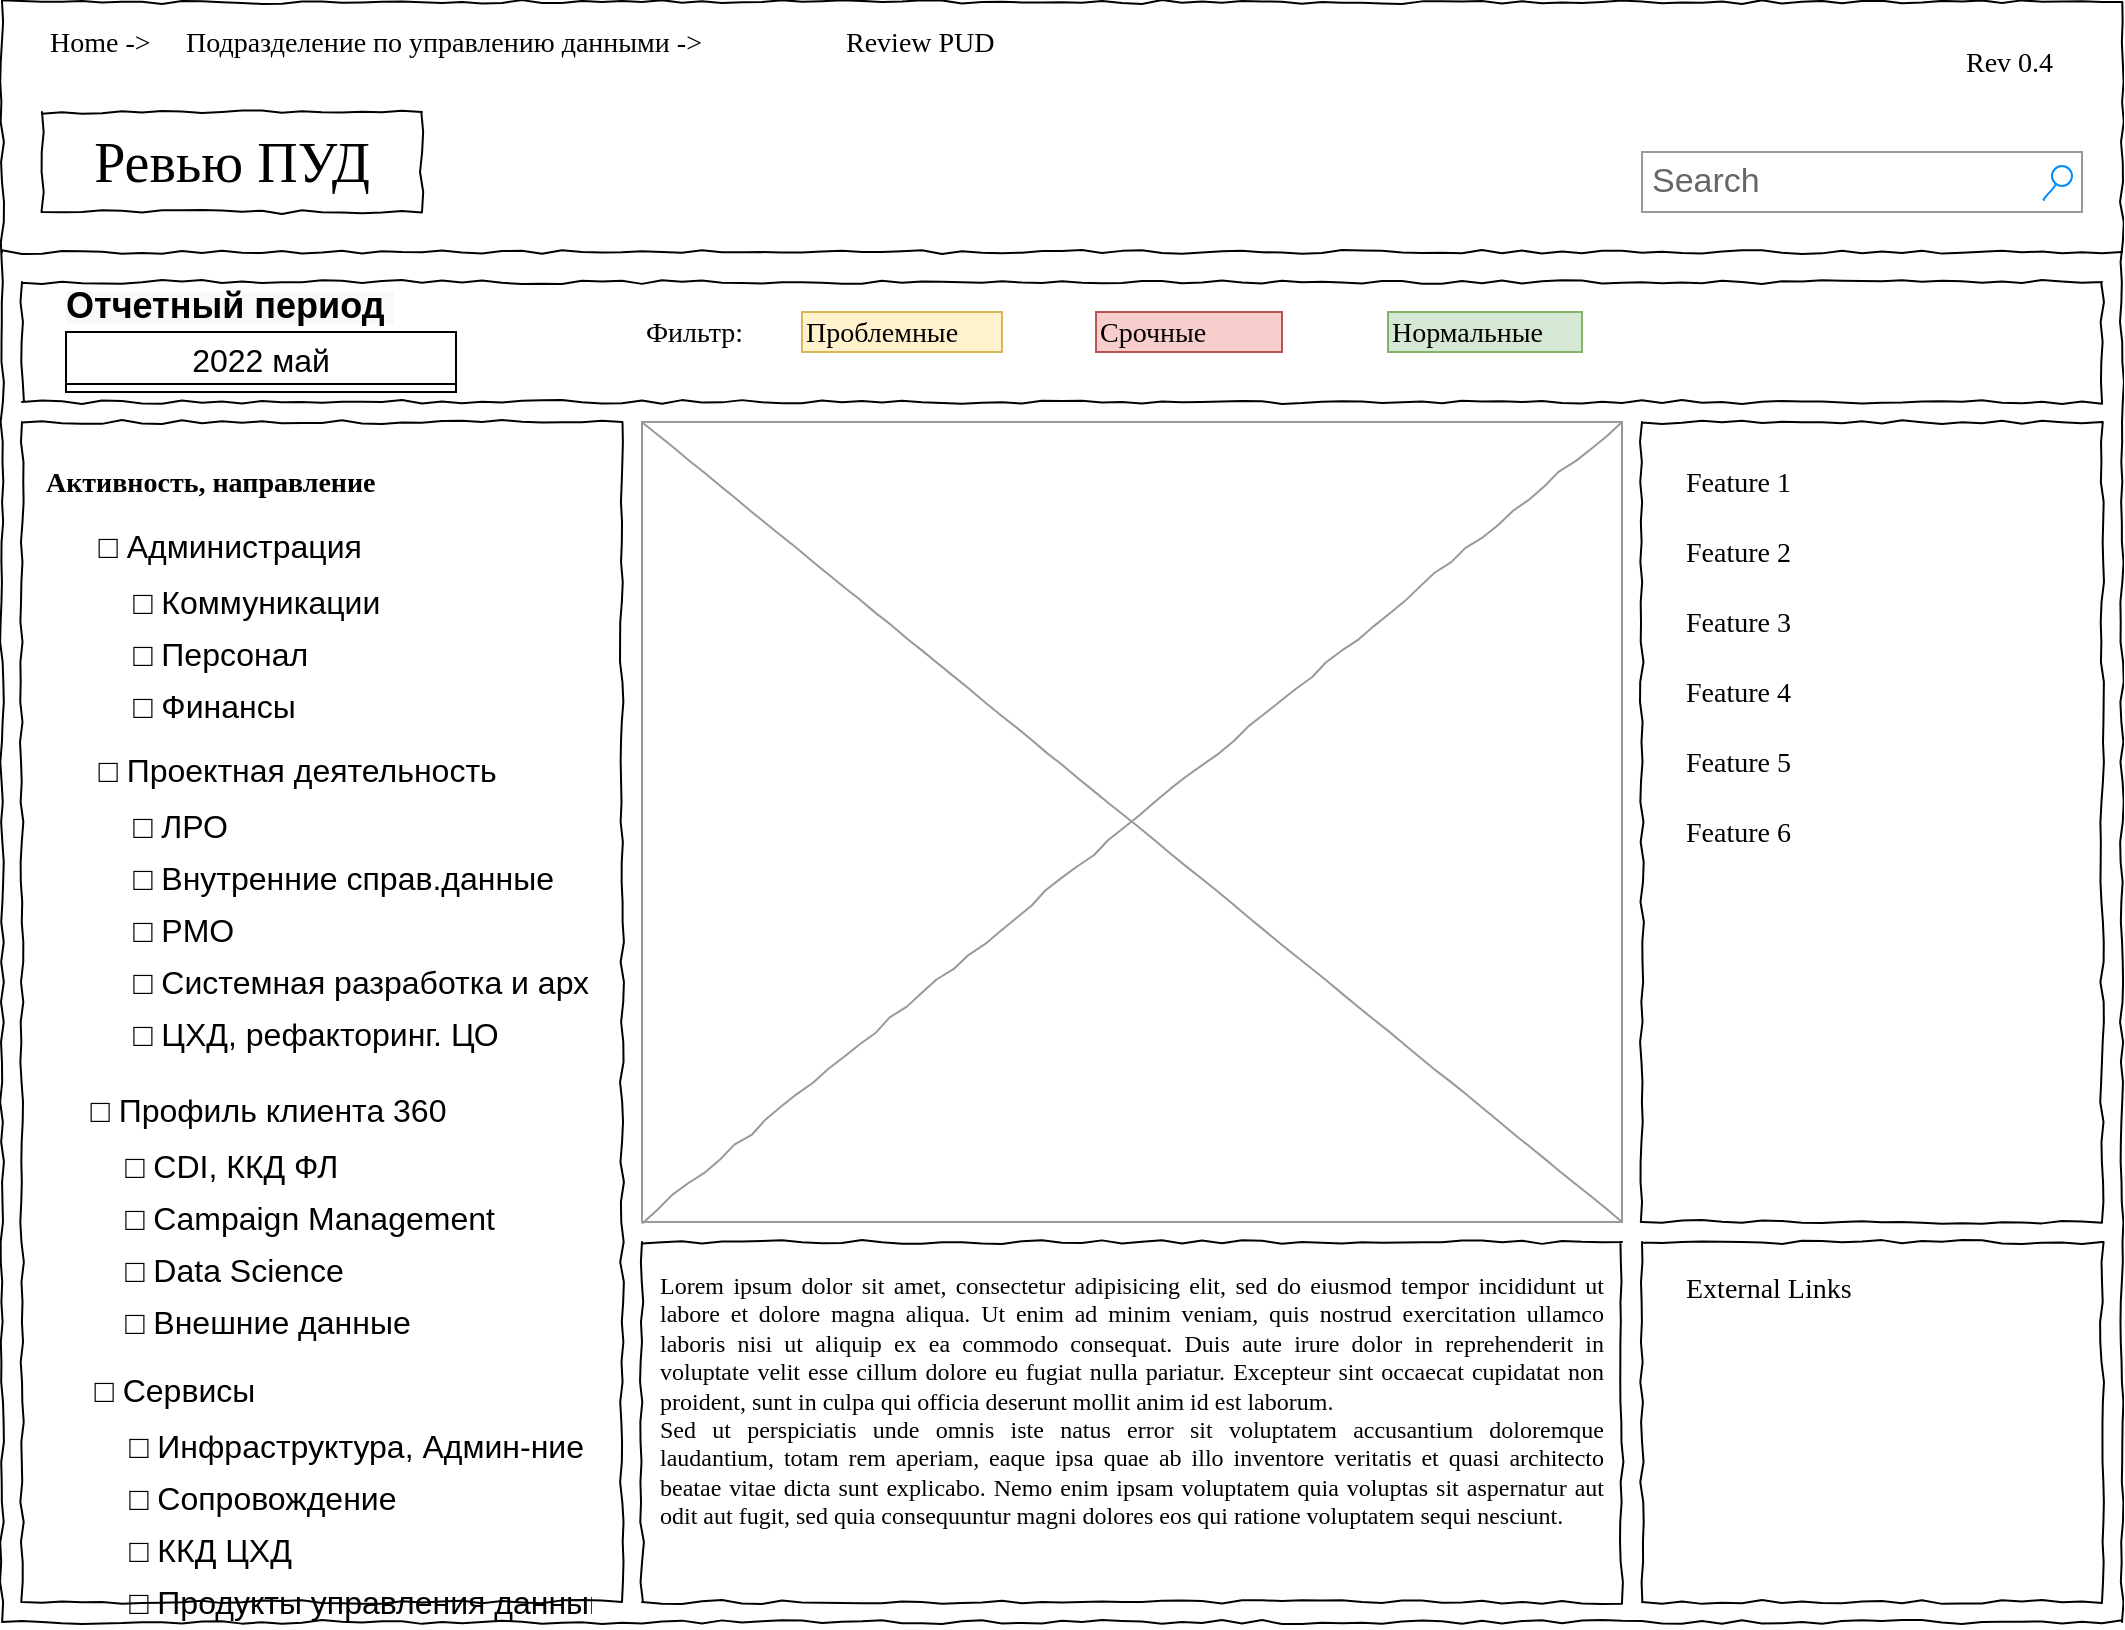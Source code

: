 <mxfile version="20.0.3" type="github">
  <diagram name="Page-1" id="03018318-947c-dd8e-b7a3-06fadd420f32">
    <mxGraphModel dx="1210" dy="535" grid="1" gridSize="10" guides="1" tooltips="1" connect="1" arrows="1" fold="1" page="1" pageScale="1" pageWidth="1100" pageHeight="850" background="#ffffff" math="0" shadow="0">
      <root>
        <mxCell id="0" />
        <mxCell id="1" parent="0" />
        <mxCell id="677b7b8949515195-1" value="" style="whiteSpace=wrap;html=1;rounded=0;shadow=0;labelBackgroundColor=none;strokeColor=#000000;strokeWidth=1;fillColor=none;fontFamily=Verdana;fontSize=12;fontColor=#000000;align=center;comic=1;" parent="1" vertex="1">
          <mxGeometry x="20" y="20" width="1060" height="810" as="geometry" />
        </mxCell>
        <mxCell id="677b7b8949515195-2" value="Ревью ПУД" style="whiteSpace=wrap;html=1;rounded=0;shadow=0;labelBackgroundColor=none;strokeWidth=1;fontFamily=Verdana;fontSize=28;align=center;comic=1;" parent="1" vertex="1">
          <mxGeometry x="40" y="75" width="190" height="50" as="geometry" />
        </mxCell>
        <mxCell id="677b7b8949515195-3" value="Search" style="strokeWidth=1;shadow=0;dashed=0;align=center;html=1;shape=mxgraph.mockup.forms.searchBox;strokeColor=#999999;mainText=;strokeColor2=#008cff;fontColor=#666666;fontSize=17;align=left;spacingLeft=3;rounded=0;labelBackgroundColor=none;comic=1;" parent="1" vertex="1">
          <mxGeometry x="840" y="95" width="220" height="30" as="geometry" />
        </mxCell>
        <mxCell id="677b7b8949515195-4" value="Home -&amp;gt;" style="text;html=1;points=[];align=left;verticalAlign=top;spacingTop=-4;fontSize=14;fontFamily=Verdana" parent="1" vertex="1">
          <mxGeometry x="42" y="30" width="60" height="20" as="geometry" />
        </mxCell>
        <mxCell id="677b7b8949515195-5" value="Подразделение по управлению данными -&amp;gt;" style="text;html=1;points=[];align=left;verticalAlign=top;spacingTop=-4;fontSize=14;fontFamily=Verdana" parent="1" vertex="1">
          <mxGeometry x="110" y="30" width="330" height="20" as="geometry" />
        </mxCell>
        <mxCell id="677b7b8949515195-6" value="Review PUD" style="text;html=1;points=[];align=left;verticalAlign=top;spacingTop=-4;fontSize=14;fontFamily=Verdana" parent="1" vertex="1">
          <mxGeometry x="440" y="30" width="60" height="20" as="geometry" />
        </mxCell>
        <mxCell id="677b7b8949515195-7" value="Rev 0.4" style="text;html=1;points=[];align=left;verticalAlign=top;spacingTop=-4;fontSize=14;fontFamily=Verdana" parent="1" vertex="1">
          <mxGeometry x="1000" y="40" width="60" height="20" as="geometry" />
        </mxCell>
        <mxCell id="677b7b8949515195-8" value="" style="whiteSpace=wrap;html=1;rounded=0;shadow=0;labelBackgroundColor=none;strokeWidth=1;fillColor=none;fontFamily=Verdana;fontSize=12;align=center;comic=1;" parent="1" vertex="1">
          <mxGeometry x="30" y="230" width="300" height="590" as="geometry" />
        </mxCell>
        <mxCell id="677b7b8949515195-9" value="" style="line;strokeWidth=1;html=1;rounded=0;shadow=0;labelBackgroundColor=none;fillColor=none;fontFamily=Verdana;fontSize=14;fontColor=#000000;align=center;comic=1;" parent="1" vertex="1">
          <mxGeometry x="20" y="140" width="1060" height="10" as="geometry" />
        </mxCell>
        <mxCell id="677b7b8949515195-10" value="" style="whiteSpace=wrap;html=1;rounded=0;shadow=0;labelBackgroundColor=none;strokeWidth=1;fillColor=none;fontFamily=Verdana;fontSize=12;align=center;comic=1;" parent="1" vertex="1">
          <mxGeometry x="30" y="160" width="1040" height="60" as="geometry" />
        </mxCell>
        <mxCell id="677b7b8949515195-11" value="Проблемные" style="text;html=1;points=[];align=left;verticalAlign=top;spacingTop=-4;fontSize=14;fontFamily=Verdana;fillColor=#fff2cc;strokeColor=#d6b656;" parent="1" vertex="1">
          <mxGeometry x="420" y="175" width="100" height="20" as="geometry" />
        </mxCell>
        <mxCell id="677b7b8949515195-12" value="Срочные" style="text;html=1;points=[];align=left;verticalAlign=top;spacingTop=-4;fontSize=14;fontFamily=Verdana;fillColor=#f8cecc;strokeColor=#b85450;" parent="1" vertex="1">
          <mxGeometry x="567" y="175" width="93" height="20" as="geometry" />
        </mxCell>
        <mxCell id="677b7b8949515195-13" value="Нормальные" style="text;html=1;points=[];align=left;verticalAlign=top;spacingTop=-4;fontSize=14;fontFamily=Verdana;fillColor=#d5e8d4;strokeColor=#82b366;" parent="1" vertex="1">
          <mxGeometry x="713" y="175" width="97" height="20" as="geometry" />
        </mxCell>
        <mxCell id="677b7b8949515195-15" value="&lt;div style=&quot;text-align: justify&quot;&gt;&lt;span&gt;Lorem ipsum dolor sit amet, consectetur adipisicing elit, sed do eiusmod tempor incididunt ut labore et dolore magna aliqua. Ut enim ad minim veniam, quis nostrud exercitation ullamco laboris nisi ut aliquip ex ea commodo consequat. Duis aute irure dolor in reprehenderit in voluptate velit esse cillum dolore eu fugiat nulla pariatur. Excepteur sint occaecat cupidatat non proident, sunt in culpa qui officia deserunt mollit anim id est laborum.&lt;/span&gt;&lt;/div&gt;&lt;div style=&quot;text-align: justify&quot;&gt;&lt;span&gt;Sed ut perspiciatis unde omnis iste natus error sit voluptatem accusantium doloremque laudantium, totam rem aperiam, eaque ipsa quae ab illo inventore veritatis et quasi architecto beatae vitae dicta sunt explicabo. Nemo enim ipsam voluptatem quia voluptas sit aspernatur aut odit aut fugit, sed quia consequuntur magni dolores eos qui ratione voluptatem sequi nesciunt.&amp;nbsp;&lt;/span&gt;&lt;/div&gt;" style="whiteSpace=wrap;html=1;rounded=0;shadow=0;labelBackgroundColor=none;strokeWidth=1;fillColor=none;fontFamily=Verdana;fontSize=12;align=center;verticalAlign=top;spacing=10;comic=1;" parent="1" vertex="1">
          <mxGeometry x="340" y="640" width="490" height="180" as="geometry" />
        </mxCell>
        <mxCell id="677b7b8949515195-16" value="" style="verticalLabelPosition=bottom;shadow=0;dashed=0;align=center;html=1;verticalAlign=top;strokeWidth=1;shape=mxgraph.mockup.graphics.simpleIcon;strokeColor=#999999;rounded=0;labelBackgroundColor=none;fontFamily=Verdana;fontSize=14;fontColor=#000000;comic=1;" parent="1" vertex="1">
          <mxGeometry x="340" y="230" width="490" height="400" as="geometry" />
        </mxCell>
        <mxCell id="677b7b8949515195-25" value="" style="whiteSpace=wrap;html=1;rounded=0;shadow=0;labelBackgroundColor=none;strokeWidth=1;fillColor=none;fontFamily=Verdana;fontSize=12;align=center;comic=1;" parent="1" vertex="1">
          <mxGeometry x="840" y="230" width="230" height="400" as="geometry" />
        </mxCell>
        <mxCell id="677b7b8949515195-26" value="" style="whiteSpace=wrap;html=1;rounded=0;shadow=0;labelBackgroundColor=none;strokeWidth=1;fillColor=none;fontFamily=Verdana;fontSize=12;align=center;comic=1;" parent="1" vertex="1">
          <mxGeometry x="840" y="640" width="230" height="180" as="geometry" />
        </mxCell>
        <mxCell id="677b7b8949515195-42" value="External Links" style="text;html=1;points=[];align=left;verticalAlign=top;spacingTop=-4;fontSize=14;fontFamily=Verdana" parent="1" vertex="1">
          <mxGeometry x="860" y="653" width="170" height="20" as="geometry" />
        </mxCell>
        <mxCell id="677b7b8949515195-44" value="Feature 1" style="text;html=1;points=[];align=left;verticalAlign=top;spacingTop=-4;fontSize=14;fontFamily=Verdana" parent="1" vertex="1">
          <mxGeometry x="860" y="250" width="170" height="20" as="geometry" />
        </mxCell>
        <mxCell id="677b7b8949515195-45" value="Feature 2" style="text;html=1;points=[];align=left;verticalAlign=top;spacingTop=-4;fontSize=14;fontFamily=Verdana" parent="1" vertex="1">
          <mxGeometry x="860" y="285" width="170" height="20" as="geometry" />
        </mxCell>
        <mxCell id="677b7b8949515195-46" value="Feature 3" style="text;html=1;points=[];align=left;verticalAlign=top;spacingTop=-4;fontSize=14;fontFamily=Verdana" parent="1" vertex="1">
          <mxGeometry x="860" y="320" width="170" height="20" as="geometry" />
        </mxCell>
        <mxCell id="677b7b8949515195-47" value="Feature 4" style="text;html=1;points=[];align=left;verticalAlign=top;spacingTop=-4;fontSize=14;fontFamily=Verdana" parent="1" vertex="1">
          <mxGeometry x="860" y="355" width="170" height="20" as="geometry" />
        </mxCell>
        <mxCell id="677b7b8949515195-48" value="Feature 5" style="text;html=1;points=[];align=left;verticalAlign=top;spacingTop=-4;fontSize=14;fontFamily=Verdana" parent="1" vertex="1">
          <mxGeometry x="860" y="390" width="170" height="20" as="geometry" />
        </mxCell>
        <mxCell id="677b7b8949515195-49" value="Feature 6" style="text;html=1;points=[];align=left;verticalAlign=top;spacingTop=-4;fontSize=14;fontFamily=Verdana" parent="1" vertex="1">
          <mxGeometry x="860" y="425" width="170" height="20" as="geometry" />
        </mxCell>
        <mxCell id="tRZ5_x5PRCbd7C8pjdNr-24" value="&lt;b&gt;Активность, направление&lt;/b&gt;" style="text;html=1;points=[];align=left;verticalAlign=top;spacingTop=-4;fontSize=14;fontFamily=Verdana" vertex="1" parent="1">
          <mxGeometry x="40" y="250" width="210" height="20" as="geometry" />
        </mxCell>
        <mxCell id="tRZ5_x5PRCbd7C8pjdNr-42" value="Фильтр:" style="text;html=1;points=[];align=left;verticalAlign=top;spacingTop=-4;fontSize=14;fontFamily=Verdana" vertex="1" parent="1">
          <mxGeometry x="340" y="175" width="90" height="20" as="geometry" />
        </mxCell>
        <mxCell id="tRZ5_x5PRCbd7C8pjdNr-49" value="2022 май" style="swimlane;fontStyle=0;childLayout=stackLayout;horizontal=1;startSize=26;fillColor=default;horizontalStack=0;resizeParent=1;resizeParentMax=0;resizeLast=0;collapsible=1;marginBottom=0;fontSize=16;fontColor=#000000;glass=0;shadow=0;sketch=0;rounded=0;gradientColor=none;swimlaneFillColor=default;strokeColor=default;" vertex="1" collapsed="1" parent="1">
          <mxGeometry x="52" y="185" width="195" height="30" as="geometry">
            <mxRectangle x="52" y="185" width="218" height="104" as="alternateBounds" />
          </mxGeometry>
        </mxCell>
        <mxCell id="tRZ5_x5PRCbd7C8pjdNr-50" value="2022 июнь" style="text;strokeColor=none;fillColor=none;align=left;verticalAlign=top;spacingLeft=4;spacingRight=4;overflow=hidden;rotatable=0;points=[[0,0.5],[1,0.5]];portConstraint=eastwest;fontSize=16;fontColor=#000000;" vertex="1" parent="tRZ5_x5PRCbd7C8pjdNr-49">
          <mxGeometry y="26" width="218" height="26" as="geometry" />
        </mxCell>
        <mxCell id="tRZ5_x5PRCbd7C8pjdNr-51" value="2022 май" style="text;strokeColor=none;fillColor=none;align=left;verticalAlign=top;spacingLeft=4;spacingRight=4;overflow=hidden;rotatable=0;points=[[0,0.5],[1,0.5]];portConstraint=eastwest;fontSize=16;fontColor=#000000;" vertex="1" parent="tRZ5_x5PRCbd7C8pjdNr-49">
          <mxGeometry y="52" width="218" height="26" as="geometry" />
        </mxCell>
        <mxCell id="tRZ5_x5PRCbd7C8pjdNr-52" value="2022 апрель" style="text;strokeColor=none;fillColor=none;align=left;verticalAlign=top;spacingLeft=4;spacingRight=4;overflow=hidden;rotatable=0;points=[[0,0.5],[1,0.5]];portConstraint=eastwest;fontSize=16;fontColor=#000000;" vertex="1" parent="tRZ5_x5PRCbd7C8pjdNr-49">
          <mxGeometry y="78" width="218" height="26" as="geometry" />
        </mxCell>
        <mxCell id="tRZ5_x5PRCbd7C8pjdNr-53" value="&lt;b style=&quot;color: rgb(0, 140, 255); font-family: Helvetica; font-style: normal; font-variant-ligatures: normal; font-variant-caps: normal; letter-spacing: normal; orphans: 2; text-align: center; text-indent: 0px; text-transform: none; widows: 2; word-spacing: 0px; -webkit-text-stroke-width: 0px; background-color: rgb(248, 249, 250); text-decoration-thickness: initial; text-decoration-style: initial; text-decoration-color: initial;&quot;&gt;&lt;font style=&quot;font-size: 18px;&quot; color=&quot;#000000&quot;&gt;Отчетный период&amp;nbsp;&lt;/font&gt;&lt;/b&gt;" style="text;html=1;points=[];align=left;verticalAlign=top;spacingTop=-4;fontSize=14;fontFamily=Verdana" vertex="1" parent="1">
          <mxGeometry x="50" y="159" width="170" height="30" as="geometry" />
        </mxCell>
        <mxCell id="tRZ5_x5PRCbd7C8pjdNr-64" value="     □ Администрация" style="swimlane;fontStyle=0;childLayout=stackLayout;horizontal=1;startSize=26;fillColor=none;horizontalStack=0;resizeParent=1;resizeParentMax=0;resizeLast=0;collapsible=1;marginBottom=0;fontSize=16;fontColor=#000000;glass=0;shadow=0;sketch=0;rounded=0;gradientColor=none;swimlaneFillColor=none;strokeColor=none;align=left;" vertex="1" parent="1">
          <mxGeometry x="44" y="278" width="218" height="104" as="geometry">
            <mxRectangle x="44" y="285" width="195" height="30" as="alternateBounds" />
          </mxGeometry>
        </mxCell>
        <mxCell id="tRZ5_x5PRCbd7C8pjdNr-65" value="        □ Коммуникации" style="text;strokeColor=none;fillColor=none;align=left;verticalAlign=top;spacingLeft=4;spacingRight=4;overflow=hidden;rotatable=0;points=[[0,0.5],[1,0.5]];portConstraint=eastwest;fontSize=16;fontColor=#000000;" vertex="1" parent="tRZ5_x5PRCbd7C8pjdNr-64">
          <mxGeometry y="26" width="218" height="26" as="geometry" />
        </mxCell>
        <mxCell id="tRZ5_x5PRCbd7C8pjdNr-66" value="        □ Персонал" style="text;strokeColor=none;fillColor=none;align=left;verticalAlign=top;spacingLeft=4;spacingRight=4;overflow=hidden;rotatable=0;points=[[0,0.5],[1,0.5]];portConstraint=eastwest;fontSize=16;fontColor=#000000;" vertex="1" parent="tRZ5_x5PRCbd7C8pjdNr-64">
          <mxGeometry y="52" width="218" height="26" as="geometry" />
        </mxCell>
        <mxCell id="tRZ5_x5PRCbd7C8pjdNr-67" value="        □ Финансы" style="text;strokeColor=none;fillColor=none;align=left;verticalAlign=top;spacingLeft=4;spacingRight=4;overflow=hidden;rotatable=0;points=[[0,0.5],[1,0.5]];portConstraint=eastwest;fontSize=16;fontColor=#000000;" vertex="1" parent="tRZ5_x5PRCbd7C8pjdNr-64">
          <mxGeometry y="78" width="218" height="26" as="geometry" />
        </mxCell>
        <mxCell id="tRZ5_x5PRCbd7C8pjdNr-72" value="     □ Проектная деятельность" style="swimlane;fontStyle=0;childLayout=stackLayout;horizontal=1;startSize=26;fillColor=none;horizontalStack=0;resizeParent=1;resizeParentMax=0;resizeLast=0;collapsible=1;marginBottom=0;fontSize=16;fontColor=#000000;glass=0;shadow=0;sketch=0;rounded=0;gradientColor=none;swimlaneFillColor=none;strokeColor=none;align=left;" vertex="1" parent="1">
          <mxGeometry x="44" y="390" width="290" height="156" as="geometry">
            <mxRectangle x="44" y="390" width="195" height="30" as="alternateBounds" />
          </mxGeometry>
        </mxCell>
        <mxCell id="tRZ5_x5PRCbd7C8pjdNr-73" value="        □ ЛРО" style="text;strokeColor=none;fillColor=none;align=left;verticalAlign=top;spacingLeft=4;spacingRight=4;overflow=hidden;rotatable=0;points=[[0,0.5],[1,0.5]];portConstraint=eastwest;fontSize=16;fontColor=#000000;" vertex="1" parent="tRZ5_x5PRCbd7C8pjdNr-72">
          <mxGeometry y="26" width="290" height="26" as="geometry" />
        </mxCell>
        <mxCell id="tRZ5_x5PRCbd7C8pjdNr-74" value="        □ Внутренние справ.данные" style="text;strokeColor=none;fillColor=none;align=left;verticalAlign=top;spacingLeft=4;spacingRight=4;overflow=hidden;rotatable=0;points=[[0,0.5],[1,0.5]];portConstraint=eastwest;fontSize=16;fontColor=#000000;" vertex="1" parent="tRZ5_x5PRCbd7C8pjdNr-72">
          <mxGeometry y="52" width="290" height="26" as="geometry" />
        </mxCell>
        <mxCell id="tRZ5_x5PRCbd7C8pjdNr-75" value="        □ PMO" style="text;strokeColor=none;fillColor=none;align=left;verticalAlign=top;spacingLeft=4;spacingRight=4;overflow=hidden;rotatable=0;points=[[0,0.5],[1,0.5]];portConstraint=eastwest;fontSize=16;fontColor=#000000;" vertex="1" parent="tRZ5_x5PRCbd7C8pjdNr-72">
          <mxGeometry y="78" width="290" height="26" as="geometry" />
        </mxCell>
        <mxCell id="tRZ5_x5PRCbd7C8pjdNr-79" value="        □ Системная разработка и арх" style="text;strokeColor=none;fillColor=none;align=left;verticalAlign=top;spacingLeft=4;spacingRight=4;overflow=hidden;rotatable=0;points=[[0,0.5],[1,0.5]];portConstraint=eastwest;fontSize=16;fontColor=#000000;" vertex="1" parent="tRZ5_x5PRCbd7C8pjdNr-72">
          <mxGeometry y="104" width="290" height="26" as="geometry" />
        </mxCell>
        <mxCell id="tRZ5_x5PRCbd7C8pjdNr-80" value="        □ ЦХД, рефакторинг. ЦО" style="text;strokeColor=none;fillColor=none;align=left;verticalAlign=top;spacingLeft=4;spacingRight=4;overflow=hidden;rotatable=0;points=[[0,0.5],[1,0.5]];portConstraint=eastwest;fontSize=16;fontColor=#000000;" vertex="1" parent="tRZ5_x5PRCbd7C8pjdNr-72">
          <mxGeometry y="130" width="290" height="26" as="geometry" />
        </mxCell>
        <mxCell id="tRZ5_x5PRCbd7C8pjdNr-81" value="     □ Профиль клиента 360" style="swimlane;fontStyle=0;childLayout=stackLayout;horizontal=1;startSize=26;fillColor=none;horizontalStack=0;resizeParent=1;resizeParentMax=0;resizeLast=0;collapsible=1;marginBottom=0;fontSize=16;fontColor=#000000;glass=0;shadow=0;sketch=0;rounded=0;gradientColor=none;swimlaneFillColor=none;strokeColor=none;align=left;" vertex="1" parent="1">
          <mxGeometry x="40" y="560" width="290" height="130" as="geometry">
            <mxRectangle x="40" y="560" width="195" height="30" as="alternateBounds" />
          </mxGeometry>
        </mxCell>
        <mxCell id="tRZ5_x5PRCbd7C8pjdNr-82" value="        □ CDI, ККД ФЛ" style="text;strokeColor=none;fillColor=none;align=left;verticalAlign=top;spacingLeft=4;spacingRight=4;overflow=hidden;rotatable=0;points=[[0,0.5],[1,0.5]];portConstraint=eastwest;fontSize=16;fontColor=#000000;" vertex="1" parent="tRZ5_x5PRCbd7C8pjdNr-81">
          <mxGeometry y="26" width="290" height="26" as="geometry" />
        </mxCell>
        <mxCell id="tRZ5_x5PRCbd7C8pjdNr-83" value="        □ Campaign Management" style="text;strokeColor=none;fillColor=none;align=left;verticalAlign=top;spacingLeft=4;spacingRight=4;overflow=hidden;rotatable=0;points=[[0,0.5],[1,0.5]];portConstraint=eastwest;fontSize=16;fontColor=#000000;" vertex="1" parent="tRZ5_x5PRCbd7C8pjdNr-81">
          <mxGeometry y="52" width="290" height="26" as="geometry" />
        </mxCell>
        <mxCell id="tRZ5_x5PRCbd7C8pjdNr-84" value="        □ Data Science" style="text;strokeColor=none;fillColor=none;align=left;verticalAlign=top;spacingLeft=4;spacingRight=4;overflow=hidden;rotatable=0;points=[[0,0.5],[1,0.5]];portConstraint=eastwest;fontSize=16;fontColor=#000000;" vertex="1" parent="tRZ5_x5PRCbd7C8pjdNr-81">
          <mxGeometry y="78" width="290" height="26" as="geometry" />
        </mxCell>
        <mxCell id="tRZ5_x5PRCbd7C8pjdNr-85" value="        □ Внешние данные " style="text;strokeColor=none;fillColor=none;align=left;verticalAlign=top;spacingLeft=4;spacingRight=4;overflow=hidden;rotatable=0;points=[[0,0.5],[1,0.5]];portConstraint=eastwest;fontSize=16;fontColor=#000000;" vertex="1" parent="tRZ5_x5PRCbd7C8pjdNr-81">
          <mxGeometry y="104" width="290" height="26" as="geometry" />
        </mxCell>
        <mxCell id="tRZ5_x5PRCbd7C8pjdNr-86" value="     □ Сервисы" style="swimlane;fontStyle=0;childLayout=stackLayout;horizontal=1;startSize=26;fillColor=none;horizontalStack=0;resizeParent=1;resizeParentMax=0;resizeLast=0;collapsible=1;marginBottom=0;fontSize=16;fontColor=#000000;glass=0;shadow=0;sketch=0;rounded=0;gradientColor=none;swimlaneFillColor=none;strokeColor=none;align=left;" vertex="1" parent="1">
          <mxGeometry x="42" y="700" width="278" height="130" as="geometry">
            <mxRectangle x="44" y="285" width="195" height="30" as="alternateBounds" />
          </mxGeometry>
        </mxCell>
        <mxCell id="tRZ5_x5PRCbd7C8pjdNr-87" value="        □ Инфраструктура, Админ-ние " style="text;strokeColor=none;fillColor=none;align=left;verticalAlign=top;spacingLeft=4;spacingRight=4;overflow=hidden;rotatable=0;points=[[0,0.5],[1,0.5]];portConstraint=eastwest;fontSize=16;fontColor=#000000;" vertex="1" parent="tRZ5_x5PRCbd7C8pjdNr-86">
          <mxGeometry y="26" width="278" height="26" as="geometry" />
        </mxCell>
        <mxCell id="tRZ5_x5PRCbd7C8pjdNr-88" value="        □ Сопровождение" style="text;strokeColor=none;fillColor=none;align=left;verticalAlign=top;spacingLeft=4;spacingRight=4;overflow=hidden;rotatable=0;points=[[0,0.5],[1,0.5]];portConstraint=eastwest;fontSize=16;fontColor=#000000;" vertex="1" parent="tRZ5_x5PRCbd7C8pjdNr-86">
          <mxGeometry y="52" width="278" height="26" as="geometry" />
        </mxCell>
        <mxCell id="tRZ5_x5PRCbd7C8pjdNr-89" value="        □ ККД ЦХД" style="text;strokeColor=none;fillColor=none;align=left;verticalAlign=top;spacingLeft=4;spacingRight=4;overflow=hidden;rotatable=0;points=[[0,0.5],[1,0.5]];portConstraint=eastwest;fontSize=16;fontColor=#000000;" vertex="1" parent="tRZ5_x5PRCbd7C8pjdNr-86">
          <mxGeometry y="78" width="278" height="26" as="geometry" />
        </mxCell>
        <mxCell id="tRZ5_x5PRCbd7C8pjdNr-90" value="        □ Продукты управления данными" style="text;strokeColor=none;fillColor=none;align=left;verticalAlign=top;spacingLeft=4;spacingRight=4;overflow=hidden;rotatable=0;points=[[0,0.5],[1,0.5]];portConstraint=eastwest;fontSize=16;fontColor=#000000;" vertex="1" parent="tRZ5_x5PRCbd7C8pjdNr-86">
          <mxGeometry y="104" width="278" height="26" as="geometry" />
        </mxCell>
      </root>
    </mxGraphModel>
  </diagram>
</mxfile>
